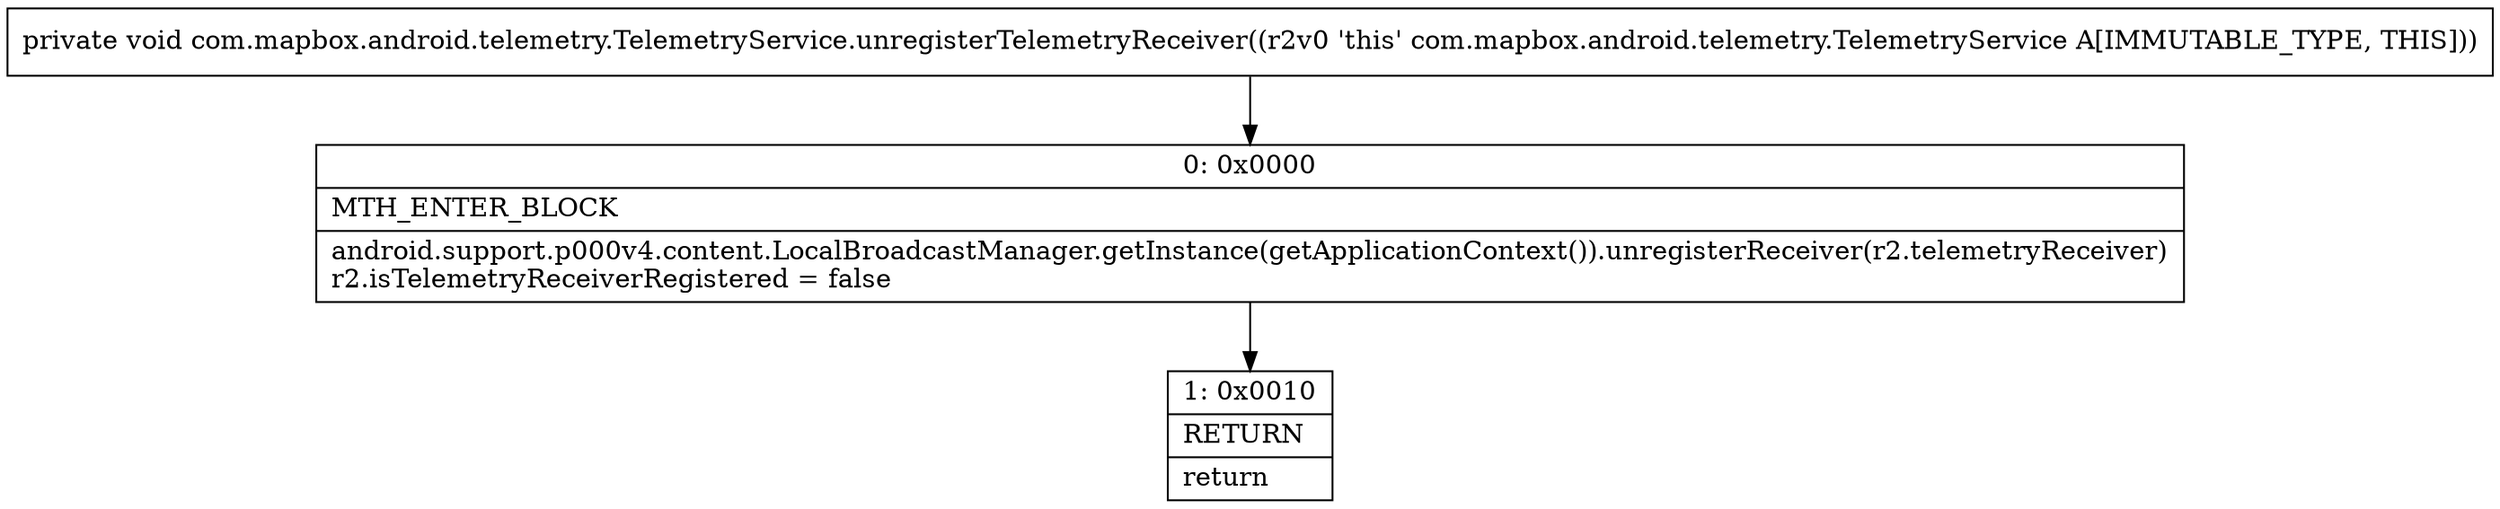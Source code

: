 digraph "CFG forcom.mapbox.android.telemetry.TelemetryService.unregisterTelemetryReceiver()V" {
Node_0 [shape=record,label="{0\:\ 0x0000|MTH_ENTER_BLOCK\l|android.support.p000v4.content.LocalBroadcastManager.getInstance(getApplicationContext()).unregisterReceiver(r2.telemetryReceiver)\lr2.isTelemetryReceiverRegistered = false\l}"];
Node_1 [shape=record,label="{1\:\ 0x0010|RETURN\l|return\l}"];
MethodNode[shape=record,label="{private void com.mapbox.android.telemetry.TelemetryService.unregisterTelemetryReceiver((r2v0 'this' com.mapbox.android.telemetry.TelemetryService A[IMMUTABLE_TYPE, THIS])) }"];
MethodNode -> Node_0;
Node_0 -> Node_1;
}

